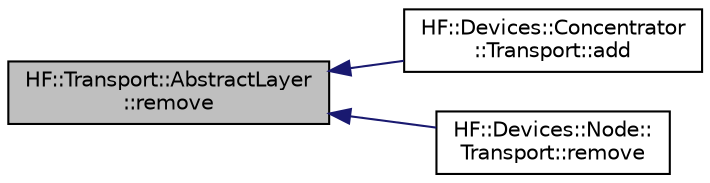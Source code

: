 digraph "HF::Transport::AbstractLayer::remove"
{
  edge [fontname="Helvetica",fontsize="10",labelfontname="Helvetica",labelfontsize="10"];
  node [fontname="Helvetica",fontsize="10",shape=record];
  rankdir="LR";
  Node17 [label="HF::Transport::AbstractLayer\l::remove",height=0.2,width=0.4,color="black", fillcolor="grey75", style="filled", fontcolor="black"];
  Node17 -> Node18 [dir="back",color="midnightblue",fontsize="10",style="solid",fontname="Helvetica"];
  Node18 [label="HF::Devices::Concentrator\l::Transport::add",height=0.2,width=0.4,color="black", fillcolor="white", style="filled",URL="$classHF_1_1Devices_1_1Concentrator_1_1Transport.html#a29becfcea0f7a833dfded68cb8746a8a",tooltip="Add the given link to the list of known links and call the connected method for all registered end-po..."];
  Node17 -> Node19 [dir="back",color="midnightblue",fontsize="10",style="solid",fontname="Helvetica"];
  Node19 [label="HF::Devices::Node::\lTransport::remove",height=0.2,width=0.4,color="black", fillcolor="white", style="filled",URL="$classHF_1_1Devices_1_1Node_1_1Transport.html#ad008724f39d1fe29cd159ce173bad491",tooltip="Call the disconnected method for all registered end-points with the given _link and remove it from li..."];
}
